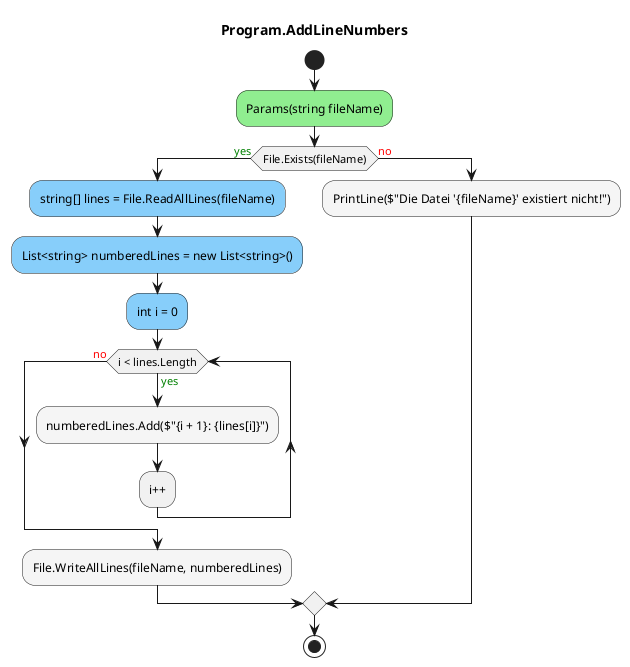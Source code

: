 @startuml Program.AddLineNumbers
title Program.AddLineNumbers
start
#LightGreen:Params(string fileName);
if (File.Exists(fileName)) then (<color:green>yes)
        #LightSkyBlue:string[] lines = File.ReadAllLines(fileName);
        #LightSkyBlue:List<string> numberedLines = new List<string>();
        #LightSkyBlue:int i = 0;
        while (i < lines.Length) is (<color:green>yes)
                #WhiteSmoke:numberedLines.Add($"{i + 1}: {lines[i]}");
        :i++;
        endwhile (<color:red>no)
        #WhiteSmoke:File.WriteAllLines(fileName, numberedLines);
    else (<color:red>no)
            #WhiteSmoke:PrintLine($"Die Datei '{fileName}' existiert nicht!");
endif
stop
@enduml
